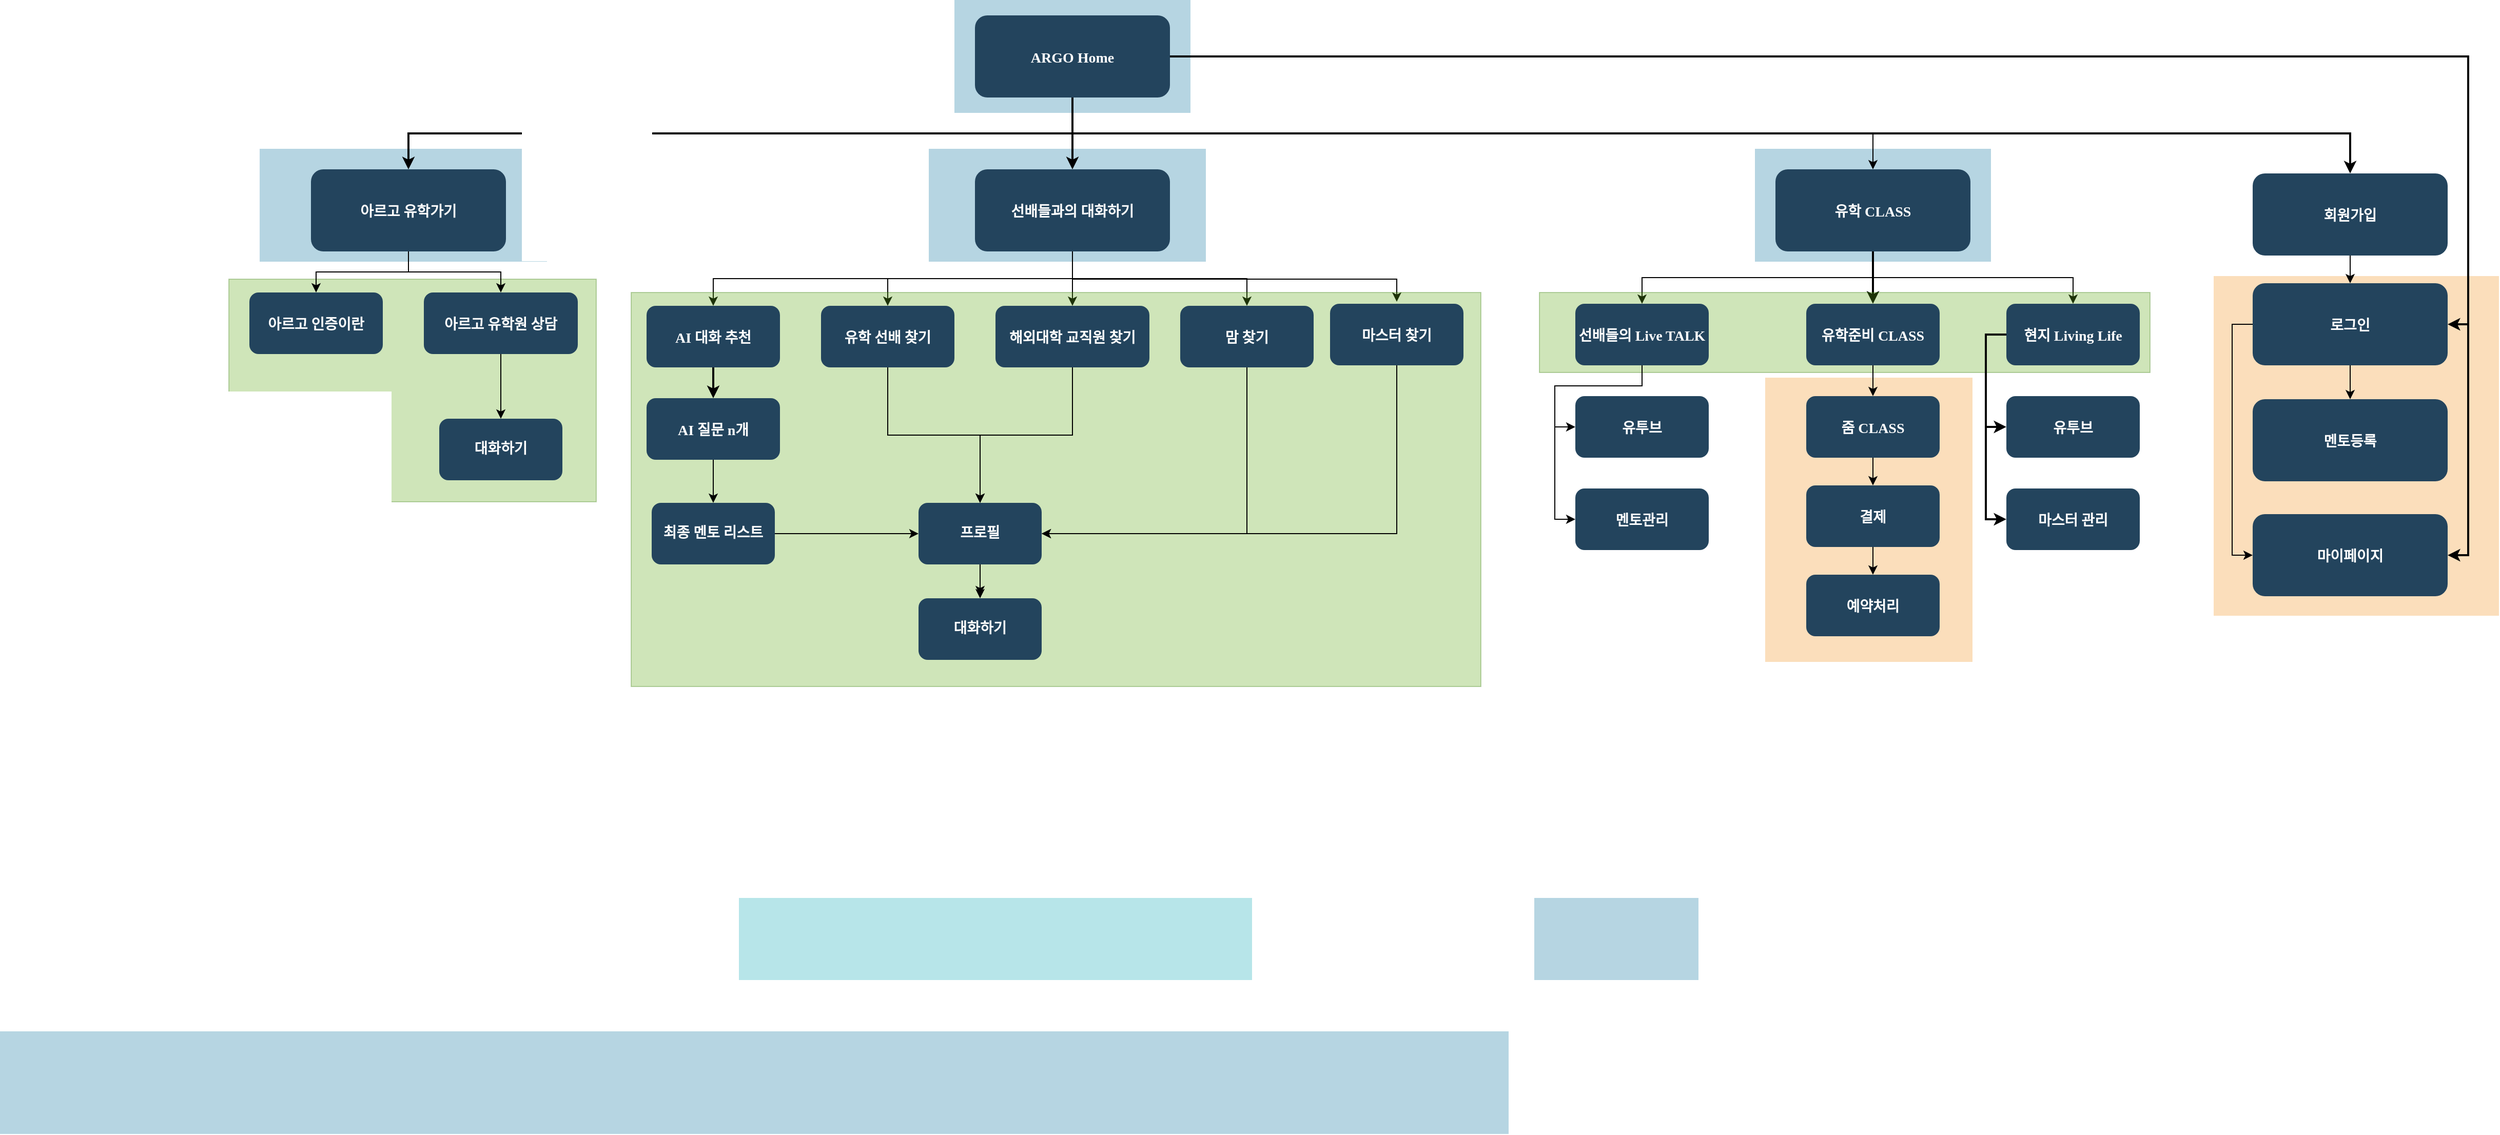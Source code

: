 <mxfile version="21.2.9" type="github">
  <diagram name="Page-1" id="2c0d36ab-eaac-3732-788b-9136903baeff">
    <mxGraphModel dx="2493" dy="1462" grid="0" gridSize="10" guides="1" tooltips="1" connect="1" arrows="1" fold="1" page="1" pageScale="1.5" pageWidth="2336" pageHeight="1654" background="none" math="0" shadow="0">
      <root>
        <mxCell id="0" />
        <mxCell id="1" parent="0" />
        <mxCell id="vWh9--QGINDRUbVDUfh1-167" value="" style="fillColor=#10739E;strokeColor=none;opacity=30;" parent="1" vertex="1">
          <mxGeometry x="1835" y="320" width="230" height="110" as="geometry" />
        </mxCell>
        <mxCell id="H5y6Pi-Pe29ZSDLJuI9i-168" style="edgeStyle=orthogonalEdgeStyle;rounded=0;orthogonalLoop=1;jettySize=auto;html=1;exitX=0.5;exitY=1;exitDx=0;exitDy=0;entryX=0.5;entryY=0;entryDx=0;entryDy=0;" edge="1" parent="1" source="12" target="H5y6Pi-Pe29ZSDLJuI9i-155">
          <mxGeometry relative="1" as="geometry">
            <mxPoint x="1136" y="430" as="sourcePoint" />
          </mxGeometry>
        </mxCell>
        <mxCell id="vWh9--QGINDRUbVDUfh1-166" value="" style="fillColor=#10739E;strokeColor=none;opacity=30;" parent="1" vertex="1">
          <mxGeometry x="1030" y="320" width="270" height="110" as="geometry" />
        </mxCell>
        <mxCell id="114" value="" style="fillColor=#10739E;strokeColor=none;opacity=30;" parent="1" vertex="1">
          <mxGeometry x="378" y="320" width="280" height="110" as="geometry" />
        </mxCell>
        <mxCell id="vWh9--QGINDRUbVDUfh1-168" value="" style="fillColor=#10739E;strokeColor=none;opacity=30;" parent="1" vertex="1">
          <mxGeometry x="1055" y="175" width="230" height="110" as="geometry" />
        </mxCell>
        <mxCell id="vWh9--QGINDRUbVDUfh1-157" value="" style="fillColor=#F2931E;strokeColor=none;opacity=30;" parent="1" vertex="1">
          <mxGeometry x="2282" y="444" width="278" height="331" as="geometry" />
        </mxCell>
        <mxCell id="123" value="" style="fillColor=#60a917;strokeColor=#2D7600;opacity=30;fontColor=#ffffff;" parent="1" vertex="1">
          <mxGeometry x="348" y="447" width="358" height="217" as="geometry" />
        </mxCell>
        <mxCell id="122" value="" style="fillColor=#10739E;strokeColor=none;opacity=30;" parent="1" vertex="1">
          <mxGeometry x="125" y="1180" width="1470" height="100.0" as="geometry" />
        </mxCell>
        <mxCell id="113" value="" style="fillColor=#10739E;strokeColor=none;opacity=30;" parent="1" vertex="1">
          <mxGeometry x="1620" y="1050" width="160" height="80" as="geometry" />
        </mxCell>
        <mxCell id="109" value="" style="fillColor=#12AAB5;strokeColor=none;opacity=30;" parent="1" vertex="1">
          <mxGeometry x="845" y="1050" width="500" height="80" as="geometry" />
        </mxCell>
        <mxCell id="vWh9--QGINDRUbVDUfh1-158" style="edgeStyle=orthogonalEdgeStyle;rounded=0;orthogonalLoop=1;jettySize=auto;html=1;exitX=0.5;exitY=1;exitDx=0;exitDy=0;entryX=0.5;entryY=0;entryDx=0;entryDy=0;" parent="1" source="2" target="10" edge="1">
          <mxGeometry relative="1" as="geometry" />
        </mxCell>
        <mxCell id="vWh9--QGINDRUbVDUfh1-165" style="edgeStyle=orthogonalEdgeStyle;rounded=0;orthogonalLoop=1;jettySize=auto;html=1;exitX=1;exitY=0.5;exitDx=0;exitDy=0;entryX=1;entryY=0.5;entryDx=0;entryDy=0;strokeWidth=2;" parent="1" source="2" target="vWh9--QGINDRUbVDUfh1-153" edge="1">
          <mxGeometry relative="1" as="geometry" />
        </mxCell>
        <mxCell id="vWh9--QGINDRUbVDUfh1-172" style="edgeStyle=orthogonalEdgeStyle;rounded=0;orthogonalLoop=1;jettySize=auto;html=1;exitX=1;exitY=0.5;exitDx=0;exitDy=0;entryX=1;entryY=0.5;entryDx=0;entryDy=0;strokeWidth=2;" parent="1" source="2" target="vWh9--QGINDRUbVDUfh1-169" edge="1">
          <mxGeometry relative="1" as="geometry" />
        </mxCell>
        <mxCell id="2" value="ARGO Home" style="rounded=1;fillColor=#23445D;gradientColor=none;strokeColor=none;fontColor=#FFFFFF;fontStyle=1;fontFamily=Tahoma;fontSize=14" parent="1" vertex="1">
          <mxGeometry x="1075" y="190" width="190" height="80" as="geometry" />
        </mxCell>
        <mxCell id="vWh9--QGINDRUbVDUfh1-154" value="" style="edgeStyle=orthogonalEdgeStyle;rounded=0;orthogonalLoop=1;jettySize=auto;html=1;" parent="1" source="4" target="vWh9--QGINDRUbVDUfh1-153" edge="1">
          <mxGeometry relative="1" as="geometry" />
        </mxCell>
        <mxCell id="4" value="회원가입" style="rounded=1;fillColor=#23445D;gradientColor=none;strokeColor=none;fontColor=#FFFFFF;fontStyle=1;fontFamily=Tahoma;fontSize=14" parent="1" vertex="1">
          <mxGeometry x="2320" y="344" width="190" height="80" as="geometry" />
        </mxCell>
        <mxCell id="9" value="" style="edgeStyle=elbowEdgeStyle;elbow=vertical;strokeWidth=2;rounded=0" parent="1" source="2" target="4" edge="1">
          <mxGeometry x="580" y="220" width="100" height="100" as="geometry">
            <mxPoint x="580" y="320" as="sourcePoint" />
            <mxPoint x="680" y="220" as="targetPoint" />
            <Array as="points">
              <mxPoint x="1610" y="305" />
              <mxPoint x="1380" y="305" />
            </Array>
          </mxGeometry>
        </mxCell>
        <mxCell id="H5y6Pi-Pe29ZSDLJuI9i-146" style="edgeStyle=orthogonalEdgeStyle;rounded=0;orthogonalLoop=1;jettySize=auto;html=1;exitX=0.5;exitY=1;exitDx=0;exitDy=0;entryX=0.5;entryY=0;entryDx=0;entryDy=0;" edge="1" parent="1" source="10" target="H5y6Pi-Pe29ZSDLJuI9i-127">
          <mxGeometry relative="1" as="geometry" />
        </mxCell>
        <mxCell id="H5y6Pi-Pe29ZSDLJuI9i-147" style="edgeStyle=orthogonalEdgeStyle;rounded=0;orthogonalLoop=1;jettySize=auto;html=1;exitX=0.5;exitY=1;exitDx=0;exitDy=0;entryX=0.5;entryY=0;entryDx=0;entryDy=0;" edge="1" parent="1" source="10" target="H5y6Pi-Pe29ZSDLJuI9i-138">
          <mxGeometry relative="1" as="geometry" />
        </mxCell>
        <mxCell id="10" value="유학 CLASS" style="rounded=1;fillColor=#23445D;gradientColor=none;strokeColor=none;fontColor=#FFFFFF;fontStyle=1;fontFamily=Tahoma;fontSize=14" parent="1" vertex="1">
          <mxGeometry x="1855" y="340" width="190" height="80" as="geometry" />
        </mxCell>
        <mxCell id="H5y6Pi-Pe29ZSDLJuI9i-169" style="edgeStyle=orthogonalEdgeStyle;rounded=0;orthogonalLoop=1;jettySize=auto;html=1;exitX=0.5;exitY=1;exitDx=0;exitDy=0;entryX=0.5;entryY=0;entryDx=0;entryDy=0;" edge="1" parent="1" source="12" target="H5y6Pi-Pe29ZSDLJuI9i-153">
          <mxGeometry relative="1" as="geometry" />
        </mxCell>
        <mxCell id="H5y6Pi-Pe29ZSDLJuI9i-171" style="edgeStyle=orthogonalEdgeStyle;rounded=0;orthogonalLoop=1;jettySize=auto;html=1;exitX=0.5;exitY=1;exitDx=0;exitDy=0;entryX=0.5;entryY=0;entryDx=0;entryDy=0;" edge="1" parent="1">
          <mxGeometry relative="1" as="geometry">
            <mxPoint x="1170" y="418" as="sourcePoint" />
            <mxPoint x="1486" y="469" as="targetPoint" />
            <Array as="points">
              <mxPoint x="1170" y="447" />
              <mxPoint x="1486" y="447" />
            </Array>
          </mxGeometry>
        </mxCell>
        <mxCell id="H5y6Pi-Pe29ZSDLJuI9i-172" style="edgeStyle=orthogonalEdgeStyle;rounded=0;orthogonalLoop=1;jettySize=auto;html=1;exitX=0.5;exitY=1;exitDx=0;exitDy=0;" edge="1" parent="1" source="12" target="H5y6Pi-Pe29ZSDLJuI9i-149">
          <mxGeometry relative="1" as="geometry" />
        </mxCell>
        <mxCell id="H5y6Pi-Pe29ZSDLJuI9i-173" style="edgeStyle=orthogonalEdgeStyle;rounded=0;orthogonalLoop=1;jettySize=auto;html=1;exitX=0.5;exitY=1;exitDx=0;exitDy=0;entryX=0.5;entryY=0;entryDx=0;entryDy=0;" edge="1" parent="1" source="12" target="H5y6Pi-Pe29ZSDLJuI9i-157">
          <mxGeometry relative="1" as="geometry" />
        </mxCell>
        <mxCell id="12" value="선배들과의 대화하기" style="rounded=1;fillColor=#23445D;gradientColor=none;strokeColor=none;fontColor=#FFFFFF;fontStyle=1;fontFamily=Tahoma;fontSize=14" parent="1" vertex="1">
          <mxGeometry x="1075" y="340" width="190" height="80" as="geometry" />
        </mxCell>
        <mxCell id="vWh9--QGINDRUbVDUfh1-133" style="edgeStyle=orthogonalEdgeStyle;rounded=0;orthogonalLoop=1;jettySize=auto;html=1;exitX=0.5;exitY=1;exitDx=0;exitDy=0;entryX=0.5;entryY=0;entryDx=0;entryDy=0;" parent="1" source="13" target="16" edge="1">
          <mxGeometry relative="1" as="geometry" />
        </mxCell>
        <mxCell id="vWh9--QGINDRUbVDUfh1-135" style="edgeStyle=orthogonalEdgeStyle;rounded=0;orthogonalLoop=1;jettySize=auto;html=1;exitX=0.5;exitY=1;exitDx=0;exitDy=0;entryX=0.5;entryY=0;entryDx=0;entryDy=0;" parent="1" source="13" target="17" edge="1">
          <mxGeometry relative="1" as="geometry" />
        </mxCell>
        <mxCell id="13" value="아르고 유학가기" style="rounded=1;fillColor=#23445D;gradientColor=none;strokeColor=none;fontColor=#FFFFFF;fontStyle=1;fontFamily=Tahoma;fontSize=14" parent="1" vertex="1">
          <mxGeometry x="428" y="340" width="190" height="80" as="geometry" />
        </mxCell>
        <mxCell id="16" value="아르고 인증이란" style="rounded=1;fillColor=#23445D;gradientColor=none;strokeColor=none;fontColor=#FFFFFF;fontStyle=1;fontFamily=Tahoma;fontSize=14" parent="1" vertex="1">
          <mxGeometry x="368" y="460" width="130" height="60" as="geometry" />
        </mxCell>
        <mxCell id="vWh9--QGINDRUbVDUfh1-130" style="edgeStyle=orthogonalEdgeStyle;rounded=0;orthogonalLoop=1;jettySize=auto;html=1;exitX=0.5;exitY=1;exitDx=0;exitDy=0;entryX=0.5;entryY=0;entryDx=0;entryDy=0;" parent="1" source="17" target="vWh9--QGINDRUbVDUfh1-126" edge="1">
          <mxGeometry relative="1" as="geometry" />
        </mxCell>
        <mxCell id="17" value="아르고 유학원 상담" style="rounded=1;fillColor=#23445D;gradientColor=none;strokeColor=none;fontColor=#FFFFFF;fontStyle=1;fontFamily=Tahoma;fontSize=14" parent="1" vertex="1">
          <mxGeometry x="538" y="460" width="150" height="60" as="geometry" />
        </mxCell>
        <mxCell id="59" value="" style="edgeStyle=elbowEdgeStyle;elbow=vertical;strokeWidth=2;rounded=0" parent="1" source="2" target="12" edge="1">
          <mxGeometry x="590" y="230" width="100" height="100" as="geometry">
            <mxPoint x="1105" y="280" as="sourcePoint" />
            <mxPoint x="1710.0" y="350" as="targetPoint" />
          </mxGeometry>
        </mxCell>
        <mxCell id="61" value="" style="edgeStyle=elbowEdgeStyle;elbow=vertical;strokeWidth=2;rounded=0" parent="1" source="2" target="13" edge="1">
          <mxGeometry x="220" y="140" width="100" height="100" as="geometry">
            <mxPoint x="220" y="240" as="sourcePoint" />
            <mxPoint x="320" y="140" as="targetPoint" />
          </mxGeometry>
        </mxCell>
        <mxCell id="103" value="" style="edgeStyle=elbowEdgeStyle;elbow=vertical;strokeWidth=2;rounded=0;entryX=0.5;entryY=0;entryDx=0;entryDy=0;" parent="1" source="10" target="H5y6Pi-Pe29ZSDLJuI9i-132" edge="1">
          <mxGeometry x="612" y="140" width="100" height="100" as="geometry">
            <mxPoint x="612" y="240" as="sourcePoint" />
            <mxPoint x="1677" y="460" as="targetPoint" />
          </mxGeometry>
        </mxCell>
        <mxCell id="vWh9--QGINDRUbVDUfh1-126" value="대화하기" style="whiteSpace=wrap;html=1;fontSize=14;fontFamily=Tahoma;fillColor=#23445D;strokeColor=none;fontColor=#FFFFFF;rounded=1;gradientColor=none;fontStyle=1;" parent="1" vertex="1">
          <mxGeometry x="553" y="583" width="120" height="60" as="geometry" />
        </mxCell>
        <mxCell id="vWh9--QGINDRUbVDUfh1-156" value="" style="edgeStyle=orthogonalEdgeStyle;rounded=0;orthogonalLoop=1;jettySize=auto;html=1;" parent="1" source="vWh9--QGINDRUbVDUfh1-153" target="vWh9--QGINDRUbVDUfh1-155" edge="1">
          <mxGeometry relative="1" as="geometry" />
        </mxCell>
        <mxCell id="vWh9--QGINDRUbVDUfh1-175" style="edgeStyle=orthogonalEdgeStyle;rounded=0;orthogonalLoop=1;jettySize=auto;html=1;exitX=0;exitY=0.5;exitDx=0;exitDy=0;entryX=0;entryY=0.5;entryDx=0;entryDy=0;" parent="1" source="vWh9--QGINDRUbVDUfh1-153" target="vWh9--QGINDRUbVDUfh1-169" edge="1">
          <mxGeometry relative="1" as="geometry" />
        </mxCell>
        <mxCell id="vWh9--QGINDRUbVDUfh1-153" value="로그인" style="rounded=1;fillColor=#23445D;gradientColor=none;strokeColor=none;fontColor=#FFFFFF;fontStyle=1;fontFamily=Tahoma;fontSize=14" parent="1" vertex="1">
          <mxGeometry x="2320" y="451" width="190" height="80" as="geometry" />
        </mxCell>
        <mxCell id="vWh9--QGINDRUbVDUfh1-155" value="멘토등록" style="rounded=1;fillColor=#23445D;gradientColor=none;strokeColor=none;fontColor=#FFFFFF;fontStyle=1;fontFamily=Tahoma;fontSize=14" parent="1" vertex="1">
          <mxGeometry x="2320" y="564" width="190" height="80" as="geometry" />
        </mxCell>
        <mxCell id="vWh9--QGINDRUbVDUfh1-169" value="마이페이지" style="rounded=1;fillColor=#23445D;gradientColor=none;strokeColor=none;fontColor=#FFFFFF;fontStyle=1;fontFamily=Tahoma;fontSize=14" parent="1" vertex="1">
          <mxGeometry x="2320" y="676" width="190" height="80" as="geometry" />
        </mxCell>
        <mxCell id="H5y6Pi-Pe29ZSDLJuI9i-123" value="" style="fillColor=#60a917;strokeColor=#2D7600;opacity=30;fontColor=#ffffff;" vertex="1" parent="1">
          <mxGeometry x="1625" y="460" width="595" height="78" as="geometry" />
        </mxCell>
        <mxCell id="H5y6Pi-Pe29ZSDLJuI9i-124" value="" style="fillColor=#F2931E;strokeColor=none;opacity=30;" vertex="1" parent="1">
          <mxGeometry x="1845" y="543" width="202" height="277" as="geometry" />
        </mxCell>
        <mxCell id="H5y6Pi-Pe29ZSDLJuI9i-125" style="edgeStyle=orthogonalEdgeStyle;rounded=0;orthogonalLoop=1;jettySize=auto;html=1;exitX=0.5;exitY=1;exitDx=0;exitDy=0;entryX=0;entryY=0.5;entryDx=0;entryDy=0;" edge="1" parent="1" source="H5y6Pi-Pe29ZSDLJuI9i-127" target="H5y6Pi-Pe29ZSDLJuI9i-128">
          <mxGeometry relative="1" as="geometry" />
        </mxCell>
        <mxCell id="H5y6Pi-Pe29ZSDLJuI9i-126" style="edgeStyle=orthogonalEdgeStyle;rounded=0;orthogonalLoop=1;jettySize=auto;html=1;exitX=0.5;exitY=1;exitDx=0;exitDy=0;entryX=0;entryY=0.5;entryDx=0;entryDy=0;" edge="1" parent="1" source="H5y6Pi-Pe29ZSDLJuI9i-127" target="H5y6Pi-Pe29ZSDLJuI9i-129">
          <mxGeometry relative="1" as="geometry">
            <Array as="points">
              <mxPoint x="1725" y="551" />
              <mxPoint x="1640" y="551" />
              <mxPoint x="1640" y="681" />
            </Array>
          </mxGeometry>
        </mxCell>
        <mxCell id="H5y6Pi-Pe29ZSDLJuI9i-127" value="선배들의 Live TALK" style="rounded=1;fillColor=#23445D;gradientColor=none;strokeColor=none;fontColor=#FFFFFF;fontStyle=1;fontFamily=Tahoma;fontSize=14" vertex="1" parent="1">
          <mxGeometry x="1660" y="471" width="130" height="60" as="geometry" />
        </mxCell>
        <mxCell id="H5y6Pi-Pe29ZSDLJuI9i-128" value="유투브" style="rounded=1;fillColor=#23445D;gradientColor=none;strokeColor=none;fontColor=#FFFFFF;fontStyle=1;fontFamily=Tahoma;fontSize=14" vertex="1" parent="1">
          <mxGeometry x="1660" y="561" width="130" height="60" as="geometry" />
        </mxCell>
        <mxCell id="H5y6Pi-Pe29ZSDLJuI9i-129" value="멘토관리" style="rounded=1;fillColor=#23445D;gradientColor=none;strokeColor=none;fontColor=#FFFFFF;fontStyle=1;fontFamily=Tahoma;fontSize=14" vertex="1" parent="1">
          <mxGeometry x="1660" y="651" width="130" height="60" as="geometry" />
        </mxCell>
        <mxCell id="H5y6Pi-Pe29ZSDLJuI9i-130" style="edgeStyle=orthogonalEdgeStyle;rounded=0;orthogonalLoop=1;jettySize=auto;html=1;exitX=0.5;exitY=1;exitDx=0;exitDy=0;entryX=0.5;entryY=0;entryDx=0;entryDy=0;" edge="1" parent="1" source="H5y6Pi-Pe29ZSDLJuI9i-132" target="H5y6Pi-Pe29ZSDLJuI9i-134">
          <mxGeometry relative="1" as="geometry" />
        </mxCell>
        <mxCell id="H5y6Pi-Pe29ZSDLJuI9i-132" value="유학준비 CLASS" style="rounded=1;fillColor=#23445D;gradientColor=none;strokeColor=none;fontColor=#FFFFFF;fontStyle=1;fontFamily=Tahoma;fontSize=14" vertex="1" parent="1">
          <mxGeometry x="1885" y="471" width="130" height="60" as="geometry" />
        </mxCell>
        <mxCell id="H5y6Pi-Pe29ZSDLJuI9i-143" style="edgeStyle=orthogonalEdgeStyle;rounded=0;orthogonalLoop=1;jettySize=auto;html=1;exitX=0.5;exitY=1;exitDx=0;exitDy=0;entryX=0.5;entryY=0;entryDx=0;entryDy=0;" edge="1" parent="1" source="H5y6Pi-Pe29ZSDLJuI9i-134" target="H5y6Pi-Pe29ZSDLJuI9i-137">
          <mxGeometry relative="1" as="geometry" />
        </mxCell>
        <mxCell id="H5y6Pi-Pe29ZSDLJuI9i-134" value="줌 CLASS" style="rounded=1;fillColor=#23445D;gradientColor=none;strokeColor=none;fontColor=#FFFFFF;fontStyle=1;fontFamily=Tahoma;fontSize=14" vertex="1" parent="1">
          <mxGeometry x="1885" y="561" width="130" height="60" as="geometry" />
        </mxCell>
        <mxCell id="H5y6Pi-Pe29ZSDLJuI9i-145" value="" style="edgeStyle=orthogonalEdgeStyle;rounded=0;orthogonalLoop=1;jettySize=auto;html=1;" edge="1" parent="1" source="H5y6Pi-Pe29ZSDLJuI9i-137" target="H5y6Pi-Pe29ZSDLJuI9i-144">
          <mxGeometry relative="1" as="geometry" />
        </mxCell>
        <mxCell id="H5y6Pi-Pe29ZSDLJuI9i-137" value="결제" style="rounded=1;fillColor=#23445D;gradientColor=none;strokeColor=none;fontColor=#FFFFFF;fontStyle=1;fontFamily=Tahoma;fontSize=14" vertex="1" parent="1">
          <mxGeometry x="1885" y="648" width="130" height="60" as="geometry" />
        </mxCell>
        <mxCell id="H5y6Pi-Pe29ZSDLJuI9i-138" value="현지 Living Life" style="rounded=1;fillColor=#23445D;gradientColor=none;strokeColor=none;fontColor=#FFFFFF;fontStyle=1;fontFamily=Tahoma;fontSize=14" vertex="1" parent="1">
          <mxGeometry x="2080" y="471" width="130" height="60" as="geometry" />
        </mxCell>
        <mxCell id="H5y6Pi-Pe29ZSDLJuI9i-139" value="유투브" style="rounded=1;fillColor=#23445D;gradientColor=none;strokeColor=none;fontColor=#FFFFFF;fontStyle=1;fontFamily=Tahoma;fontSize=14" vertex="1" parent="1">
          <mxGeometry x="2080" y="561" width="130" height="60" as="geometry" />
        </mxCell>
        <mxCell id="H5y6Pi-Pe29ZSDLJuI9i-140" value="마스터 관리" style="rounded=1;fillColor=#23445D;gradientColor=none;strokeColor=none;fontColor=#FFFFFF;fontStyle=1;fontFamily=Tahoma;fontSize=14" vertex="1" parent="1">
          <mxGeometry x="2080" y="651" width="130" height="60" as="geometry" />
        </mxCell>
        <mxCell id="H5y6Pi-Pe29ZSDLJuI9i-141" value="" style="edgeStyle=elbowEdgeStyle;elbow=horizontal;strokeWidth=2;rounded=0" edge="1" parent="1" source="H5y6Pi-Pe29ZSDLJuI9i-138" target="H5y6Pi-Pe29ZSDLJuI9i-139">
          <mxGeometry x="1290" y="151" width="100" height="100" as="geometry">
            <mxPoint x="1290" y="251" as="sourcePoint" />
            <mxPoint x="1390" y="151" as="targetPoint" />
            <Array as="points">
              <mxPoint x="2060" y="551" />
            </Array>
          </mxGeometry>
        </mxCell>
        <mxCell id="H5y6Pi-Pe29ZSDLJuI9i-142" value="" style="edgeStyle=elbowEdgeStyle;elbow=horizontal;strokeWidth=2;rounded=0" edge="1" parent="1" source="H5y6Pi-Pe29ZSDLJuI9i-138" target="H5y6Pi-Pe29ZSDLJuI9i-140">
          <mxGeometry x="1290" y="151" width="100" height="100" as="geometry">
            <mxPoint x="1290" y="251" as="sourcePoint" />
            <mxPoint x="1390" y="151" as="targetPoint" />
            <Array as="points">
              <mxPoint x="2060" y="591" />
            </Array>
          </mxGeometry>
        </mxCell>
        <mxCell id="H5y6Pi-Pe29ZSDLJuI9i-144" value="예약처리" style="rounded=1;fillColor=#23445D;gradientColor=none;strokeColor=none;fontColor=#FFFFFF;fontStyle=1;fontFamily=Tahoma;fontSize=14" vertex="1" parent="1">
          <mxGeometry x="1885" y="735" width="130" height="60" as="geometry" />
        </mxCell>
        <mxCell id="H5y6Pi-Pe29ZSDLJuI9i-148" value="" style="fillColor=#60a917;strokeColor=#2D7600;opacity=30;fontColor=#ffffff;" vertex="1" parent="1">
          <mxGeometry x="740" y="460" width="828" height="384" as="geometry" />
        </mxCell>
        <mxCell id="H5y6Pi-Pe29ZSDLJuI9i-149" value="AI 대화 추천" style="rounded=1;fillColor=#23445D;gradientColor=none;strokeColor=none;fontColor=#FFFFFF;fontStyle=1;fontFamily=Tahoma;fontSize=14" vertex="1" parent="1">
          <mxGeometry x="755" y="473" width="130" height="60" as="geometry" />
        </mxCell>
        <mxCell id="H5y6Pi-Pe29ZSDLJuI9i-150" value="" style="edgeStyle=orthogonalEdgeStyle;rounded=0;orthogonalLoop=1;jettySize=auto;html=1;" edge="1" parent="1" source="H5y6Pi-Pe29ZSDLJuI9i-151" target="H5y6Pi-Pe29ZSDLJuI9i-160">
          <mxGeometry relative="1" as="geometry" />
        </mxCell>
        <mxCell id="H5y6Pi-Pe29ZSDLJuI9i-151" value="AI 질문 n개" style="rounded=1;fillColor=#23445D;gradientColor=none;strokeColor=none;fontColor=#FFFFFF;fontStyle=1;fontFamily=Tahoma;fontSize=14" vertex="1" parent="1">
          <mxGeometry x="755" y="563" width="130" height="60" as="geometry" />
        </mxCell>
        <mxCell id="H5y6Pi-Pe29ZSDLJuI9i-152" style="edgeStyle=orthogonalEdgeStyle;rounded=0;orthogonalLoop=1;jettySize=auto;html=1;exitX=0.5;exitY=1;exitDx=0;exitDy=0;entryX=0.5;entryY=0;entryDx=0;entryDy=0;" edge="1" parent="1" source="H5y6Pi-Pe29ZSDLJuI9i-153" target="H5y6Pi-Pe29ZSDLJuI9i-162">
          <mxGeometry relative="1" as="geometry">
            <mxPoint x="990" y="563" as="targetPoint" />
          </mxGeometry>
        </mxCell>
        <mxCell id="H5y6Pi-Pe29ZSDLJuI9i-153" value="유학 선배 찾기" style="rounded=1;fillColor=#23445D;gradientColor=none;strokeColor=none;fontColor=#FFFFFF;fontStyle=1;fontFamily=Tahoma;fontSize=14" vertex="1" parent="1">
          <mxGeometry x="925" y="473" width="130" height="60" as="geometry" />
        </mxCell>
        <mxCell id="H5y6Pi-Pe29ZSDLJuI9i-154" style="edgeStyle=orthogonalEdgeStyle;rounded=0;orthogonalLoop=1;jettySize=auto;html=1;exitX=0.5;exitY=1;exitDx=0;exitDy=0;entryX=0.5;entryY=0;entryDx=0;entryDy=0;" edge="1" parent="1" source="H5y6Pi-Pe29ZSDLJuI9i-155" target="H5y6Pi-Pe29ZSDLJuI9i-162">
          <mxGeometry relative="1" as="geometry" />
        </mxCell>
        <mxCell id="H5y6Pi-Pe29ZSDLJuI9i-155" value="해외대학 교직원 찾기" style="rounded=1;fillColor=#23445D;gradientColor=none;strokeColor=none;fontColor=#FFFFFF;fontStyle=1;fontFamily=Tahoma;fontSize=14" vertex="1" parent="1">
          <mxGeometry x="1095" y="473" width="150" height="60" as="geometry" />
        </mxCell>
        <mxCell id="H5y6Pi-Pe29ZSDLJuI9i-156" style="edgeStyle=orthogonalEdgeStyle;rounded=0;orthogonalLoop=1;jettySize=auto;html=1;exitX=0.5;exitY=1;exitDx=0;exitDy=0;entryX=1;entryY=0.5;entryDx=0;entryDy=0;" edge="1" parent="1" source="H5y6Pi-Pe29ZSDLJuI9i-157" target="H5y6Pi-Pe29ZSDLJuI9i-162">
          <mxGeometry relative="1" as="geometry" />
        </mxCell>
        <mxCell id="H5y6Pi-Pe29ZSDLJuI9i-157" value="맘 찾기" style="rounded=1;fillColor=#23445D;gradientColor=none;strokeColor=none;fontColor=#FFFFFF;fontStyle=1;fontFamily=Tahoma;fontSize=14" vertex="1" parent="1">
          <mxGeometry x="1275" y="473" width="130" height="60" as="geometry" />
        </mxCell>
        <mxCell id="H5y6Pi-Pe29ZSDLJuI9i-158" value="" style="edgeStyle=elbowEdgeStyle;elbow=vertical;rounded=0;strokeWidth=2" edge="1" parent="1" source="H5y6Pi-Pe29ZSDLJuI9i-149" target="H5y6Pi-Pe29ZSDLJuI9i-151">
          <mxGeometry x="675" y="153" width="100" height="100" as="geometry">
            <mxPoint x="675" y="253" as="sourcePoint" />
            <mxPoint x="775" y="153" as="targetPoint" />
          </mxGeometry>
        </mxCell>
        <mxCell id="H5y6Pi-Pe29ZSDLJuI9i-159" value="" style="edgeStyle=orthogonalEdgeStyle;rounded=0;orthogonalLoop=1;jettySize=auto;html=1;" edge="1" parent="1" source="H5y6Pi-Pe29ZSDLJuI9i-160" target="H5y6Pi-Pe29ZSDLJuI9i-162">
          <mxGeometry relative="1" as="geometry" />
        </mxCell>
        <mxCell id="H5y6Pi-Pe29ZSDLJuI9i-160" value="최종 멘토 리스트" style="whiteSpace=wrap;html=1;fontSize=14;fontFamily=Tahoma;fillColor=#23445D;strokeColor=none;fontColor=#FFFFFF;rounded=1;gradientColor=none;fontStyle=1;" vertex="1" parent="1">
          <mxGeometry x="760" y="665" width="120" height="60" as="geometry" />
        </mxCell>
        <mxCell id="H5y6Pi-Pe29ZSDLJuI9i-161" value="" style="edgeStyle=orthogonalEdgeStyle;rounded=0;orthogonalLoop=1;jettySize=auto;html=1;" edge="1" parent="1" source="H5y6Pi-Pe29ZSDLJuI9i-162">
          <mxGeometry relative="1" as="geometry">
            <mxPoint x="1080" y="755" as="targetPoint" />
          </mxGeometry>
        </mxCell>
        <mxCell id="H5y6Pi-Pe29ZSDLJuI9i-167" value="" style="edgeStyle=orthogonalEdgeStyle;rounded=0;orthogonalLoop=1;jettySize=auto;html=1;" edge="1" parent="1" source="H5y6Pi-Pe29ZSDLJuI9i-162" target="H5y6Pi-Pe29ZSDLJuI9i-166">
          <mxGeometry relative="1" as="geometry" />
        </mxCell>
        <mxCell id="H5y6Pi-Pe29ZSDLJuI9i-162" value="프로필" style="whiteSpace=wrap;html=1;fontSize=14;fontFamily=Tahoma;fillColor=#23445D;strokeColor=none;fontColor=#FFFFFF;rounded=1;gradientColor=none;fontStyle=1;" vertex="1" parent="1">
          <mxGeometry x="1020" y="665" width="120" height="60" as="geometry" />
        </mxCell>
        <mxCell id="H5y6Pi-Pe29ZSDLJuI9i-164" style="edgeStyle=orthogonalEdgeStyle;rounded=0;orthogonalLoop=1;jettySize=auto;html=1;entryX=1;entryY=0.5;entryDx=0;entryDy=0;" edge="1" parent="1" source="H5y6Pi-Pe29ZSDLJuI9i-163" target="H5y6Pi-Pe29ZSDLJuI9i-162">
          <mxGeometry relative="1" as="geometry">
            <Array as="points">
              <mxPoint x="1486" y="695" />
            </Array>
          </mxGeometry>
        </mxCell>
        <mxCell id="H5y6Pi-Pe29ZSDLJuI9i-163" value="마스터 찾기" style="rounded=1;fillColor=#23445D;gradientColor=none;strokeColor=none;fontColor=#FFFFFF;fontStyle=1;fontFamily=Tahoma;fontSize=14" vertex="1" parent="1">
          <mxGeometry x="1421" y="471" width="130" height="60" as="geometry" />
        </mxCell>
        <mxCell id="H5y6Pi-Pe29ZSDLJuI9i-166" value="대화하기" style="whiteSpace=wrap;html=1;fontSize=14;fontFamily=Tahoma;fillColor=#23445D;strokeColor=none;fontColor=#FFFFFF;rounded=1;gradientColor=none;fontStyle=1;" vertex="1" parent="1">
          <mxGeometry x="1020" y="758" width="120" height="60" as="geometry" />
        </mxCell>
      </root>
    </mxGraphModel>
  </diagram>
</mxfile>
